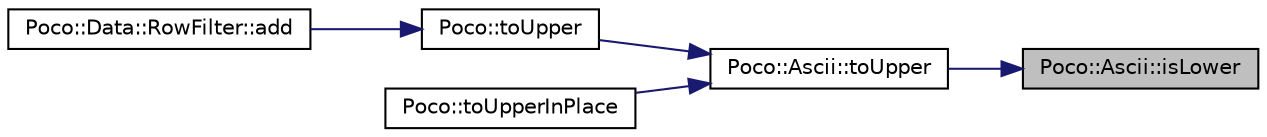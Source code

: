 digraph "Poco::Ascii::isLower"
{
 // LATEX_PDF_SIZE
  edge [fontname="Helvetica",fontsize="10",labelfontname="Helvetica",labelfontsize="10"];
  node [fontname="Helvetica",fontsize="10",shape=record];
  rankdir="RL";
  Node1 [label="Poco::Ascii::isLower",height=0.2,width=0.4,color="black", fillcolor="grey75", style="filled", fontcolor="black",tooltip="Returns true iff the given character is an alphabetic character."];
  Node1 -> Node2 [dir="back",color="midnightblue",fontsize="10",style="solid",fontname="Helvetica"];
  Node2 [label="Poco::Ascii::toUpper",height=0.2,width=0.4,color="black", fillcolor="white", style="filled",URL="$classPoco_1_1Ascii.html#a58d5919f06162b7b3a9765f5024b8d1e",tooltip=" "];
  Node2 -> Node3 [dir="back",color="midnightblue",fontsize="10",style="solid",fontname="Helvetica"];
  Node3 [label="Poco::toUpper",height=0.2,width=0.4,color="black", fillcolor="white", style="filled",URL="$namespacePoco.html#aa15c92bad4782bdc528f6a479f5ef84f",tooltip="Returns a copy of str containing all upper-case characters."];
  Node3 -> Node4 [dir="back",color="midnightblue",fontsize="10",style="solid",fontname="Helvetica"];
  Node4 [label="Poco::Data::RowFilter::add",height=0.2,width=0.4,color="black", fillcolor="white", style="filled",URL="$classPoco_1_1Data_1_1RowFilter.html#a7efc830d4de69219b9a043e463901054",tooltip="Removes filter from this filter."];
  Node2 -> Node5 [dir="back",color="midnightblue",fontsize="10",style="solid",fontname="Helvetica"];
  Node5 [label="Poco::toUpperInPlace",height=0.2,width=0.4,color="black", fillcolor="white", style="filled",URL="$namespacePoco.html#a3f8bef32bdf933bfe6c9cf4c9fc6c039",tooltip="Replaces all characters in str with their upper-case counterparts."];
}
